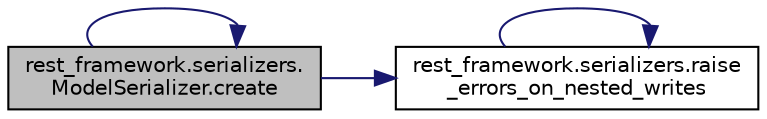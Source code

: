 digraph "rest_framework.serializers.ModelSerializer.create"
{
 // LATEX_PDF_SIZE
  edge [fontname="Helvetica",fontsize="10",labelfontname="Helvetica",labelfontsize="10"];
  node [fontname="Helvetica",fontsize="10",shape=record];
  rankdir="LR";
  Node1 [label="rest_framework.serializers.\lModelSerializer.create",height=0.2,width=0.4,color="black", fillcolor="grey75", style="filled", fontcolor="black",tooltip=" "];
  Node1 -> Node1 [color="midnightblue",fontsize="10",style="solid",fontname="Helvetica"];
  Node1 -> Node2 [color="midnightblue",fontsize="10",style="solid",fontname="Helvetica"];
  Node2 [label="rest_framework.serializers.raise\l_errors_on_nested_writes",height=0.2,width=0.4,color="black", fillcolor="white", style="filled",URL="$d3/dfb/namespacerest__framework_1_1serializers.html#a7462624b17c90e69138a2841be161fab",tooltip=" "];
  Node2 -> Node2 [color="midnightblue",fontsize="10",style="solid",fontname="Helvetica"];
}
